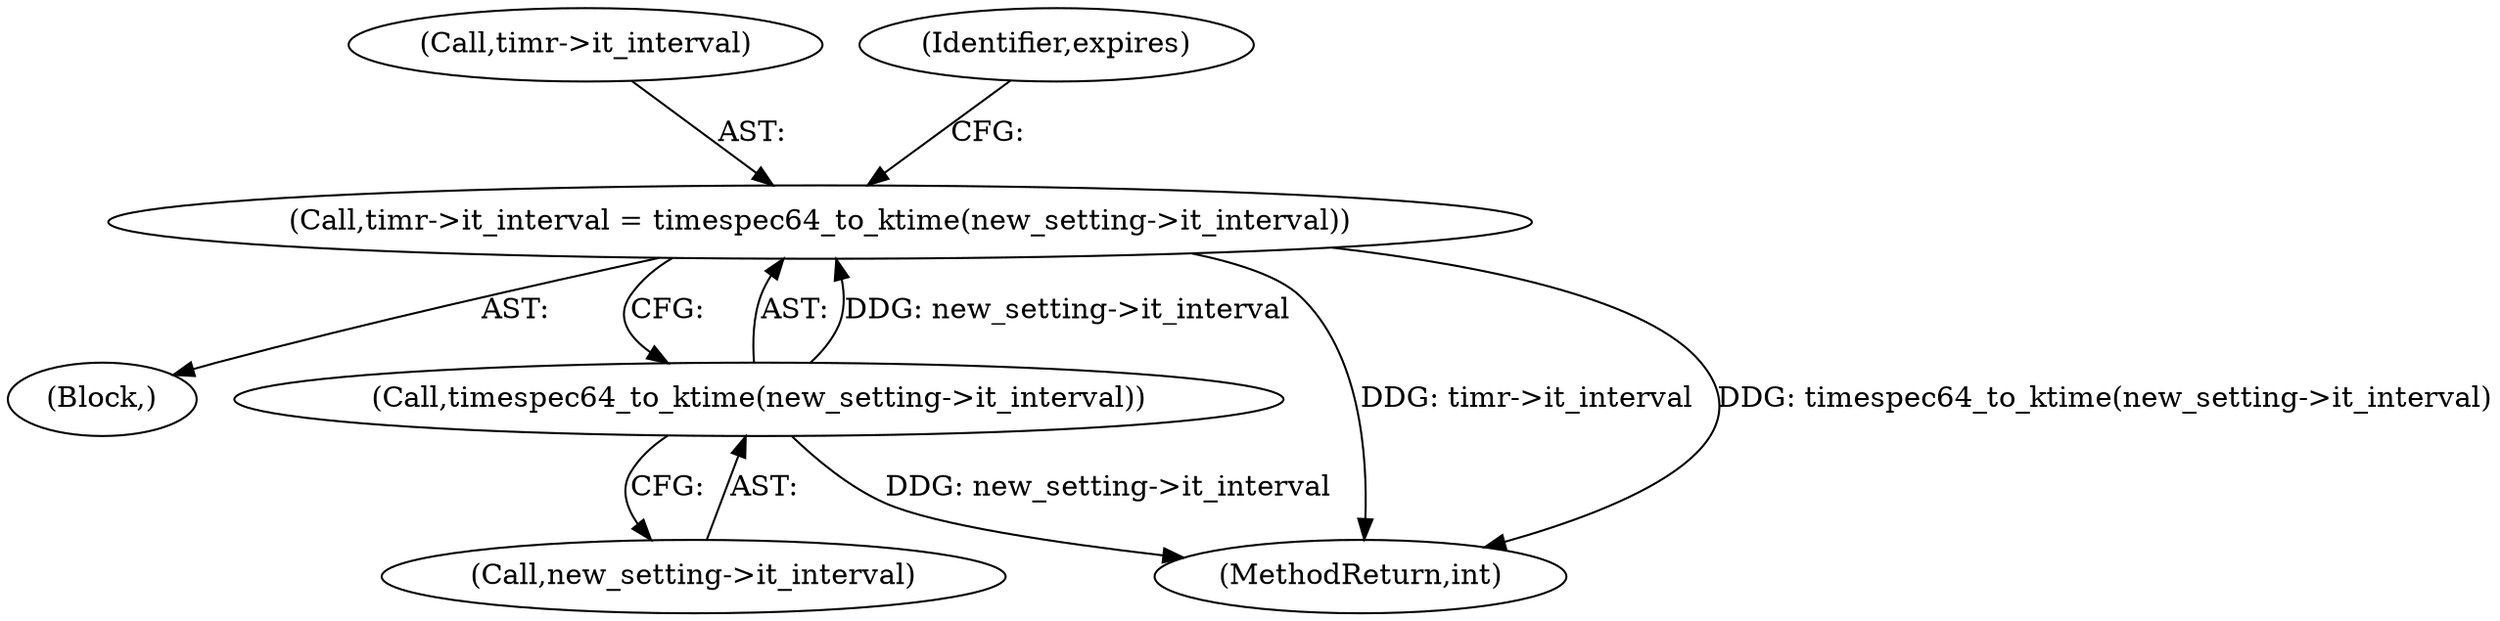 digraph "0_linux_cef31d9af908243421258f1df35a4a644604efbe_0@pointer" {
"1000171" [label="(Call,timr->it_interval = timespec64_to_ktime(new_setting->it_interval))"];
"1000175" [label="(Call,timespec64_to_ktime(new_setting->it_interval))"];
"1000171" [label="(Call,timr->it_interval = timespec64_to_ktime(new_setting->it_interval))"];
"1000175" [label="(Call,timespec64_to_ktime(new_setting->it_interval))"];
"1000172" [label="(Call,timr->it_interval)"];
"1000108" [label="(Block,)"];
"1000209" [label="(MethodReturn,int)"];
"1000176" [label="(Call,new_setting->it_interval)"];
"1000180" [label="(Identifier,expires)"];
"1000171" -> "1000108"  [label="AST: "];
"1000171" -> "1000175"  [label="CFG: "];
"1000172" -> "1000171"  [label="AST: "];
"1000175" -> "1000171"  [label="AST: "];
"1000180" -> "1000171"  [label="CFG: "];
"1000171" -> "1000209"  [label="DDG: timr->it_interval"];
"1000171" -> "1000209"  [label="DDG: timespec64_to_ktime(new_setting->it_interval)"];
"1000175" -> "1000171"  [label="DDG: new_setting->it_interval"];
"1000175" -> "1000176"  [label="CFG: "];
"1000176" -> "1000175"  [label="AST: "];
"1000175" -> "1000209"  [label="DDG: new_setting->it_interval"];
}
